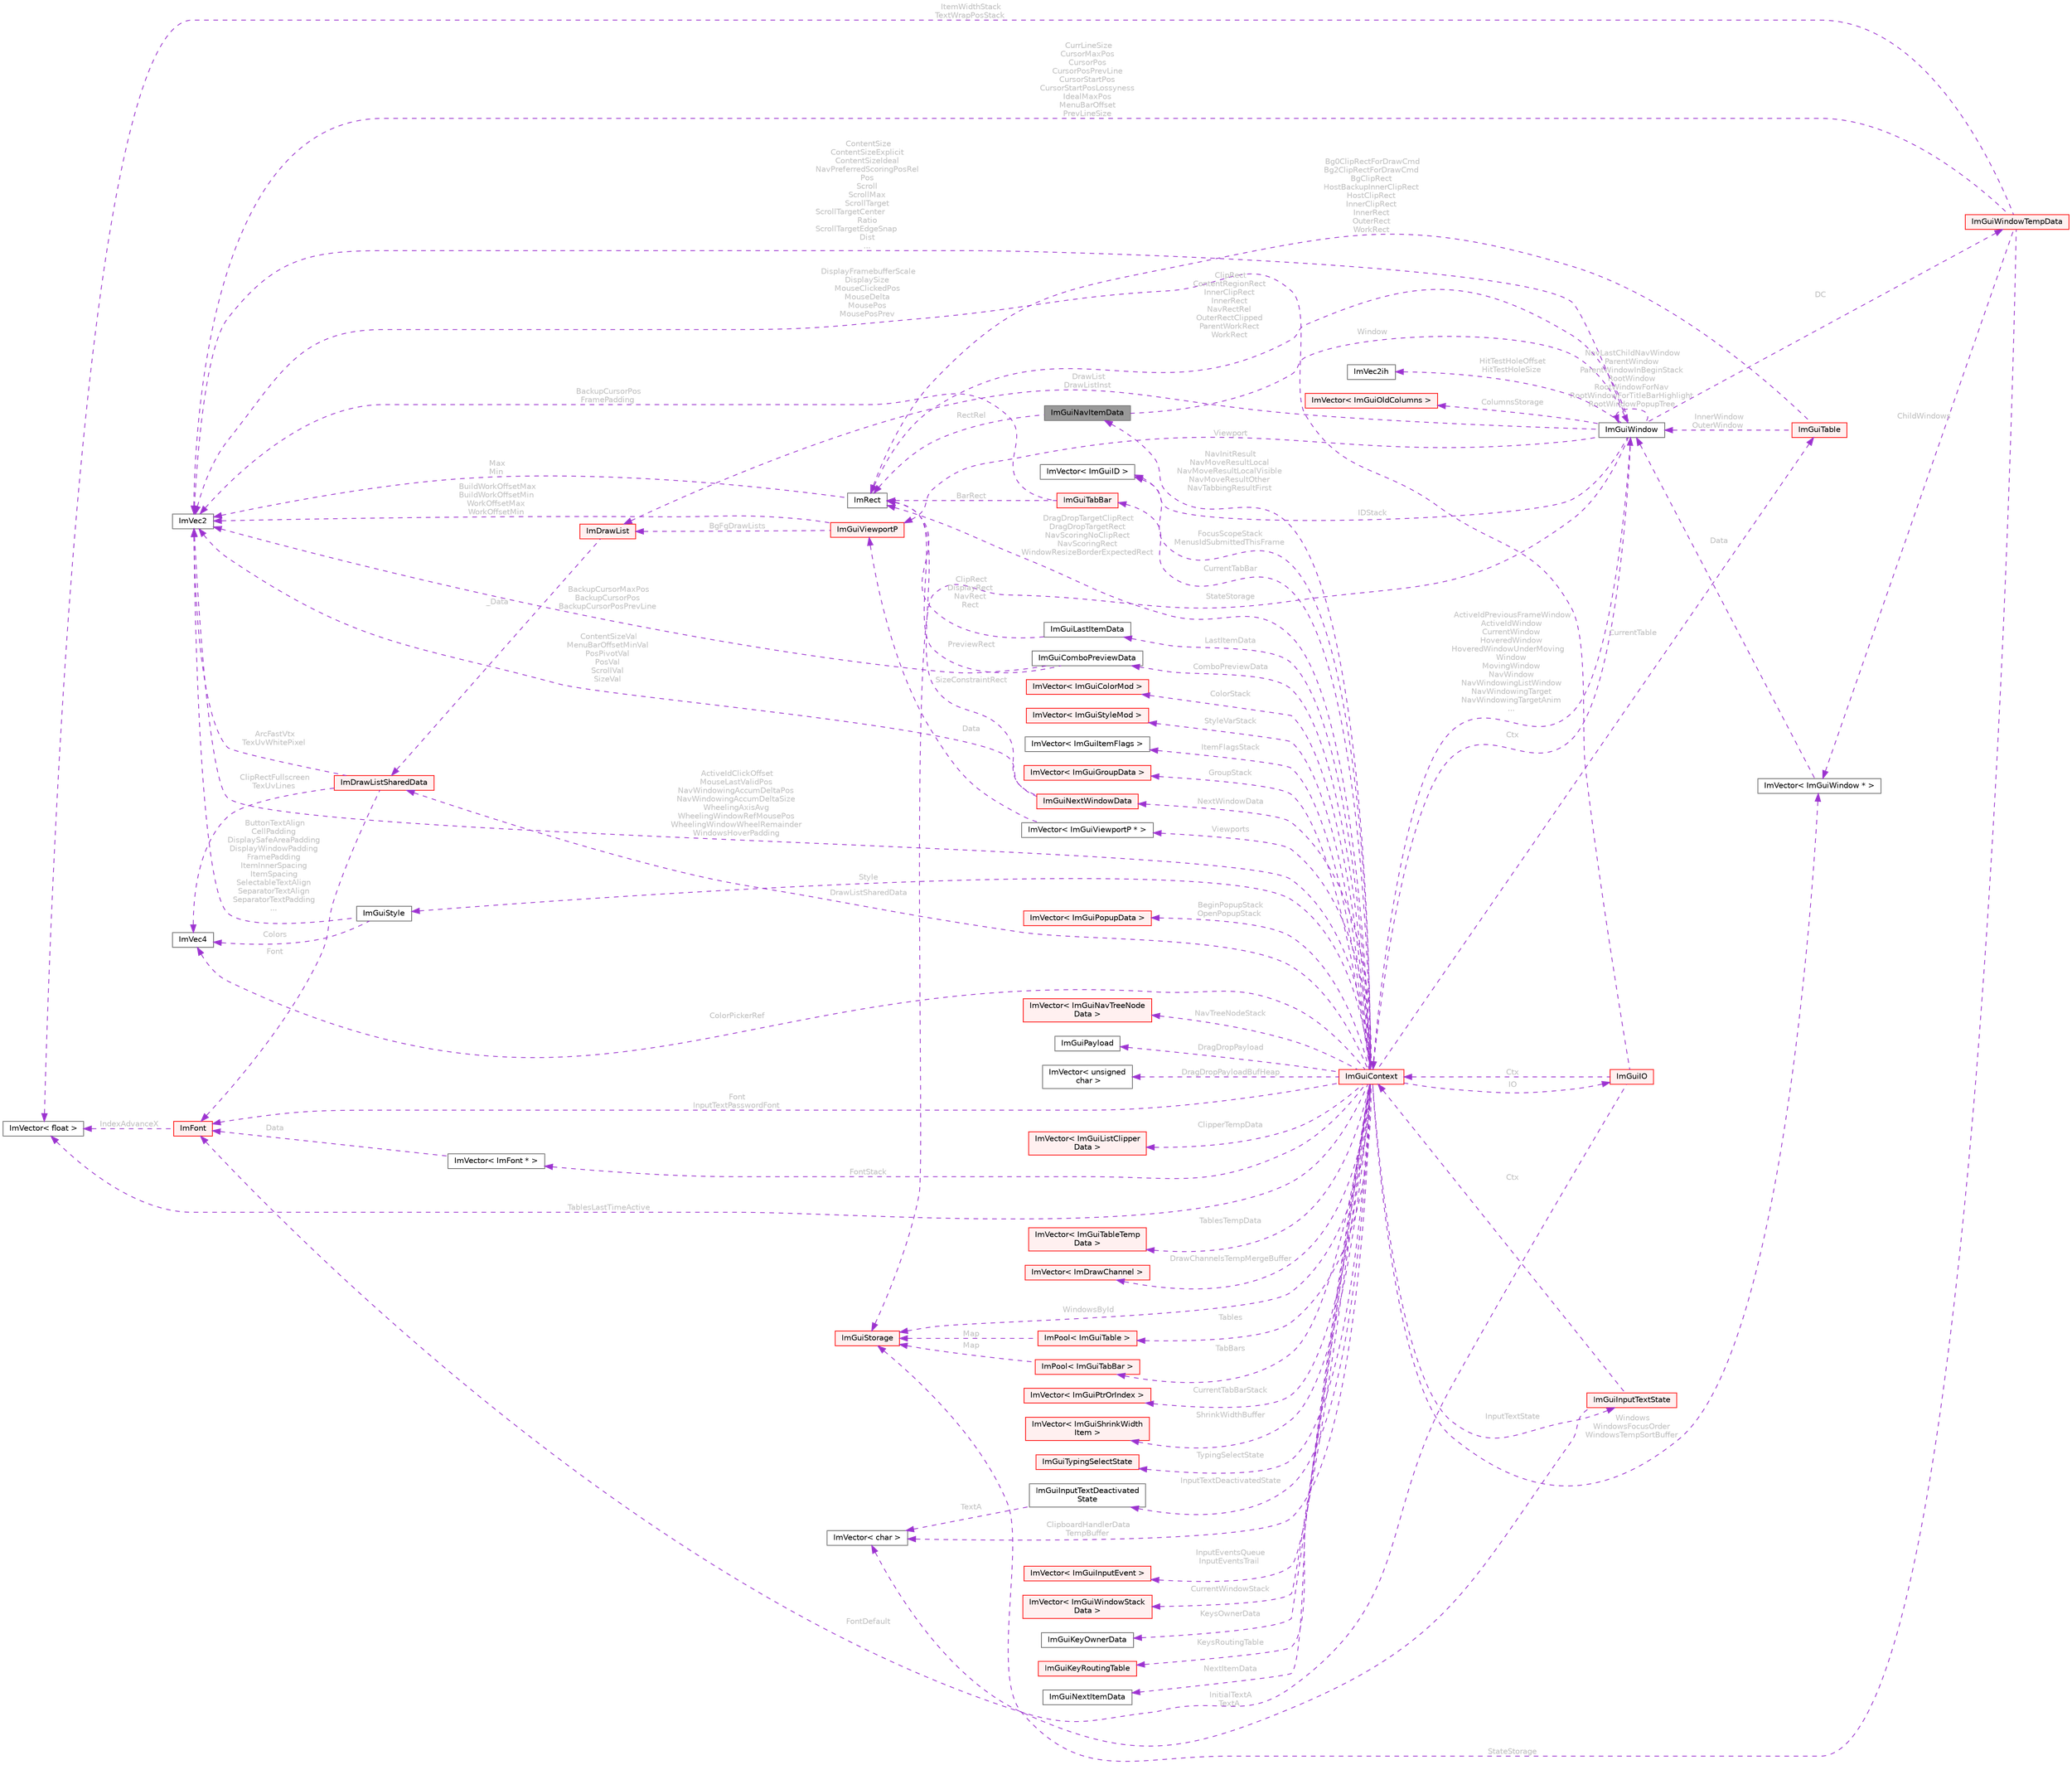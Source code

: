 digraph "ImGuiNavItemData"
{
 // LATEX_PDF_SIZE
  bgcolor="transparent";
  edge [fontname=Helvetica,fontsize=10,labelfontname=Helvetica,labelfontsize=10];
  node [fontname=Helvetica,fontsize=10,shape=box,height=0.2,width=0.4];
  rankdir="LR";
  Node1 [id="Node000001",label="ImGuiNavItemData",height=0.2,width=0.4,color="gray40", fillcolor="grey60", style="filled", fontcolor="black",tooltip=" "];
  Node2 -> Node1 [id="edge1_Node000001_Node000002",dir="back",color="darkorchid3",style="dashed",tooltip=" ",label=" Window",fontcolor="grey" ];
  Node2 [id="Node000002",label="ImGuiWindow",height=0.2,width=0.4,color="gray40", fillcolor="white", style="filled",URL="$struct_im_gui_window.html",tooltip=" "];
  Node3 -> Node2 [id="edge2_Node000002_Node000003",dir="back",color="darkorchid3",style="dashed",tooltip=" ",label=" Ctx",fontcolor="grey" ];
  Node3 [id="Node000003",label="ImGuiContext",height=0.2,width=0.4,color="red", fillcolor="#FFF0F0", style="filled",URL="$struct_im_gui_context.html",tooltip=" "];
  Node4 -> Node3 [id="edge3_Node000003_Node000004",dir="back",color="darkorchid3",style="dashed",tooltip=" ",label=" IO",fontcolor="grey" ];
  Node4 [id="Node000004",label="ImGuiIO",height=0.2,width=0.4,color="red", fillcolor="#FFF0F0", style="filled",URL="$struct_im_gui_i_o.html",tooltip=" "];
  Node5 -> Node4 [id="edge4_Node000004_Node000005",dir="back",color="darkorchid3",style="dashed",tooltip=" ",label=" DisplayFramebufferScale\nDisplaySize\nMouseClickedPos\nMouseDelta\nMousePos\nMousePosPrev",fontcolor="grey" ];
  Node5 [id="Node000005",label="ImVec2",height=0.2,width=0.4,color="gray40", fillcolor="white", style="filled",URL="$struct_im_vec2.html",tooltip=" "];
  Node8 -> Node4 [id="edge5_Node000004_Node000008",dir="back",color="darkorchid3",style="dashed",tooltip=" ",label=" FontDefault",fontcolor="grey" ];
  Node8 [id="Node000008",label="ImFont",height=0.2,width=0.4,color="red", fillcolor="#FFF0F0", style="filled",URL="$struct_im_font.html",tooltip=" "];
  Node9 -> Node8 [id="edge6_Node000008_Node000009",dir="back",color="darkorchid3",style="dashed",tooltip=" ",label=" IndexAdvanceX",fontcolor="grey" ];
  Node9 [id="Node000009",label="ImVector\< float \>",height=0.2,width=0.4,color="gray40", fillcolor="white", style="filled",URL="$struct_im_vector.html",tooltip=" "];
  Node3 -> Node4 [id="edge7_Node000004_Node000003",dir="back",color="darkorchid3",style="dashed",tooltip=" ",label=" Ctx",fontcolor="grey" ];
  Node20 -> Node3 [id="edge8_Node000003_Node000020",dir="back",color="darkorchid3",style="dashed",tooltip=" ",label=" Style",fontcolor="grey" ];
  Node20 [id="Node000020",label="ImGuiStyle",height=0.2,width=0.4,color="gray40", fillcolor="white", style="filled",URL="$struct_im_gui_style.html",tooltip=" "];
  Node5 -> Node20 [id="edge9_Node000020_Node000005",dir="back",color="darkorchid3",style="dashed",tooltip=" ",label=" ButtonTextAlign\nCellPadding\nDisplaySafeAreaPadding\nDisplayWindowPadding\nFramePadding\nItemInnerSpacing\nItemSpacing\nSelectableTextAlign\nSeparatorTextAlign\nSeparatorTextPadding\n...",fontcolor="grey" ];
  Node17 -> Node20 [id="edge10_Node000020_Node000017",dir="back",color="darkorchid3",style="dashed",tooltip=" ",label=" Colors",fontcolor="grey" ];
  Node17 [id="Node000017",label="ImVec4",height=0.2,width=0.4,color="gray40", fillcolor="white", style="filled",URL="$struct_im_vec4.html",tooltip=" "];
  Node8 -> Node3 [id="edge11_Node000003_Node000008",dir="back",color="darkorchid3",style="dashed",tooltip=" ",label=" Font\nInputTextPasswordFont",fontcolor="grey" ];
  Node21 -> Node3 [id="edge12_Node000003_Node000021",dir="back",color="darkorchid3",style="dashed",tooltip=" ",label=" DrawListSharedData",fontcolor="grey" ];
  Node21 [id="Node000021",label="ImDrawListSharedData",height=0.2,width=0.4,color="red", fillcolor="#FFF0F0", style="filled",URL="$struct_im_draw_list_shared_data.html",tooltip=" "];
  Node5 -> Node21 [id="edge13_Node000021_Node000005",dir="back",color="darkorchid3",style="dashed",tooltip=" ",label=" ArcFastVtx\nTexUvWhitePixel",fontcolor="grey" ];
  Node8 -> Node21 [id="edge14_Node000021_Node000008",dir="back",color="darkorchid3",style="dashed",tooltip=" ",label=" Font",fontcolor="grey" ];
  Node17 -> Node21 [id="edge15_Node000021_Node000017",dir="back",color="darkorchid3",style="dashed",tooltip=" ",label=" ClipRectFullscreen\nTexUvLines",fontcolor="grey" ];
  Node23 -> Node3 [id="edge16_Node000003_Node000023",dir="back",color="darkorchid3",style="dashed",tooltip=" ",label=" InputEventsQueue\nInputEventsTrail",fontcolor="grey" ];
  Node23 [id="Node000023",label="ImVector\< ImGuiInputEvent \>",height=0.2,width=0.4,color="red", fillcolor="#FFF0F0", style="filled",URL="$struct_im_vector.html",tooltip=" "];
  Node31 -> Node3 [id="edge17_Node000003_Node000031",dir="back",color="darkorchid3",style="dashed",tooltip=" ",label=" Windows\nWindowsFocusOrder\nWindowsTempSortBuffer",fontcolor="grey" ];
  Node31 [id="Node000031",label="ImVector\< ImGuiWindow * \>",height=0.2,width=0.4,color="gray40", fillcolor="white", style="filled",URL="$struct_im_vector.html",tooltip=" "];
  Node2 -> Node31 [id="edge18_Node000031_Node000002",dir="back",color="darkorchid3",style="dashed",tooltip=" ",label=" Data",fontcolor="grey" ];
  Node32 -> Node3 [id="edge19_Node000003_Node000032",dir="back",color="darkorchid3",style="dashed",tooltip=" ",label=" CurrentWindowStack",fontcolor="grey" ];
  Node32 [id="Node000032",label="ImVector\< ImGuiWindowStack\lData \>",height=0.2,width=0.4,color="red", fillcolor="#FFF0F0", style="filled",URL="$struct_im_vector.html",tooltip=" "];
  Node37 -> Node3 [id="edge20_Node000003_Node000037",dir="back",color="darkorchid3",style="dashed",tooltip=" ",label=" WindowsById",fontcolor="grey" ];
  Node37 [id="Node000037",label="ImGuiStorage",height=0.2,width=0.4,color="red", fillcolor="#FFF0F0", style="filled",URL="$struct_im_gui_storage.html",tooltip=" "];
  Node5 -> Node3 [id="edge21_Node000003_Node000005",dir="back",color="darkorchid3",style="dashed",tooltip=" ",label=" ActiveIdClickOffset\nMouseLastValidPos\nNavWindowingAccumDeltaPos\nNavWindowingAccumDeltaSize\nWheelingAxisAvg\nWheelingWindowRefMousePos\nWheelingWindowWheelRemainder\nWindowsHoverPadding",fontcolor="grey" ];
  Node2 -> Node3 [id="edge22_Node000003_Node000002",dir="back",color="darkorchid3",style="dashed",tooltip=" ",label=" ActiveIdPreviousFrameWindow\nActiveIdWindow\nCurrentWindow\nHoveredWindow\nHoveredWindowUnderMoving\lWindow\nMovingWindow\nNavWindow\nNavWindowingListWindow\nNavWindowingTarget\nNavWindowingTargetAnim\n...",fontcolor="grey" ];
  Node40 -> Node3 [id="edge23_Node000003_Node000040",dir="back",color="darkorchid3",style="dashed",tooltip=" ",label=" KeysOwnerData",fontcolor="grey" ];
  Node40 [id="Node000040",label="ImGuiKeyOwnerData",height=0.2,width=0.4,color="gray40", fillcolor="white", style="filled",URL="$struct_im_gui_key_owner_data.html",tooltip=" "];
  Node41 -> Node3 [id="edge24_Node000003_Node000041",dir="back",color="darkorchid3",style="dashed",tooltip=" ",label=" KeysRoutingTable",fontcolor="grey" ];
  Node41 [id="Node000041",label="ImGuiKeyRoutingTable",height=0.2,width=0.4,color="red", fillcolor="#FFF0F0", style="filled",URL="$struct_im_gui_key_routing_table.html",tooltip=" "];
  Node44 -> Node3 [id="edge25_Node000003_Node000044",dir="back",color="darkorchid3",style="dashed",tooltip=" ",label=" NextItemData",fontcolor="grey" ];
  Node44 [id="Node000044",label="ImGuiNextItemData",height=0.2,width=0.4,color="gray40", fillcolor="white", style="filled",URL="$struct_im_gui_next_item_data.html",tooltip=" "];
  Node34 -> Node3 [id="edge26_Node000003_Node000034",dir="back",color="darkorchid3",style="dashed",tooltip=" ",label=" LastItemData",fontcolor="grey" ];
  Node34 [id="Node000034",label="ImGuiLastItemData",height=0.2,width=0.4,color="gray40", fillcolor="white", style="filled",URL="$struct_im_gui_last_item_data.html",tooltip=" "];
  Node35 -> Node34 [id="edge27_Node000034_Node000035",dir="back",color="darkorchid3",style="dashed",tooltip=" ",label=" ClipRect\nDisplayRect\nNavRect\nRect",fontcolor="grey" ];
  Node35 [id="Node000035",label="ImRect",height=0.2,width=0.4,color="gray40", fillcolor="white", style="filled",URL="$struct_im_rect.html",tooltip=" "];
  Node5 -> Node35 [id="edge28_Node000035_Node000005",dir="back",color="darkorchid3",style="dashed",tooltip=" ",label=" Max\nMin",fontcolor="grey" ];
  Node45 -> Node3 [id="edge29_Node000003_Node000045",dir="back",color="darkorchid3",style="dashed",tooltip=" ",label=" NextWindowData",fontcolor="grey" ];
  Node45 [id="Node000045",label="ImGuiNextWindowData",height=0.2,width=0.4,color="red", fillcolor="#FFF0F0", style="filled",URL="$struct_im_gui_next_window_data.html",tooltip=" "];
  Node5 -> Node45 [id="edge30_Node000045_Node000005",dir="back",color="darkorchid3",style="dashed",tooltip=" ",label=" ContentSizeVal\nMenuBarOffsetMinVal\nPosPivotVal\nPosVal\nScrollVal\nSizeVal",fontcolor="grey" ];
  Node35 -> Node45 [id="edge31_Node000045_Node000035",dir="back",color="darkorchid3",style="dashed",tooltip=" ",label=" SizeConstraintRect",fontcolor="grey" ];
  Node47 -> Node3 [id="edge32_Node000003_Node000047",dir="back",color="darkorchid3",style="dashed",tooltip=" ",label=" ColorStack",fontcolor="grey" ];
  Node47 [id="Node000047",label="ImVector\< ImGuiColorMod \>",height=0.2,width=0.4,color="red", fillcolor="#FFF0F0", style="filled",URL="$struct_im_vector.html",tooltip=" "];
  Node49 -> Node3 [id="edge33_Node000003_Node000049",dir="back",color="darkorchid3",style="dashed",tooltip=" ",label=" StyleVarStack",fontcolor="grey" ];
  Node49 [id="Node000049",label="ImVector\< ImGuiStyleMod \>",height=0.2,width=0.4,color="red", fillcolor="#FFF0F0", style="filled",URL="$struct_im_vector.html",tooltip=" "];
  Node7 -> Node3 [id="edge34_Node000003_Node000007",dir="back",color="darkorchid3",style="dashed",tooltip=" ",label=" FontStack",fontcolor="grey" ];
  Node7 [id="Node000007",label="ImVector\< ImFont * \>",height=0.2,width=0.4,color="gray40", fillcolor="white", style="filled",URL="$struct_im_vector.html",tooltip=" "];
  Node8 -> Node7 [id="edge35_Node000007_Node000008",dir="back",color="darkorchid3",style="dashed",tooltip=" ",label=" Data",fontcolor="grey" ];
  Node51 -> Node3 [id="edge36_Node000003_Node000051",dir="back",color="darkorchid3",style="dashed",tooltip=" ",label=" FocusScopeStack\nMenusIdSubmittedThisFrame",fontcolor="grey" ];
  Node51 [id="Node000051",label="ImVector\< ImGuiID \>",height=0.2,width=0.4,color="gray40", fillcolor="white", style="filled",URL="$struct_im_vector.html",tooltip=" "];
  Node52 -> Node3 [id="edge37_Node000003_Node000052",dir="back",color="darkorchid3",style="dashed",tooltip=" ",label=" ItemFlagsStack",fontcolor="grey" ];
  Node52 [id="Node000052",label="ImVector\< ImGuiItemFlags \>",height=0.2,width=0.4,color="gray40", fillcolor="white", style="filled",URL="$struct_im_vector.html",tooltip=" "];
  Node53 -> Node3 [id="edge38_Node000003_Node000053",dir="back",color="darkorchid3",style="dashed",tooltip=" ",label=" GroupStack",fontcolor="grey" ];
  Node53 [id="Node000053",label="ImVector\< ImGuiGroupData \>",height=0.2,width=0.4,color="red", fillcolor="#FFF0F0", style="filled",URL="$struct_im_vector.html",tooltip=" "];
  Node56 -> Node3 [id="edge39_Node000003_Node000056",dir="back",color="darkorchid3",style="dashed",tooltip=" ",label=" BeginPopupStack\nOpenPopupStack",fontcolor="grey" ];
  Node56 [id="Node000056",label="ImVector\< ImGuiPopupData \>",height=0.2,width=0.4,color="red", fillcolor="#FFF0F0", style="filled",URL="$struct_im_vector.html",tooltip=" "];
  Node58 -> Node3 [id="edge40_Node000003_Node000058",dir="back",color="darkorchid3",style="dashed",tooltip=" ",label=" NavTreeNodeStack",fontcolor="grey" ];
  Node58 [id="Node000058",label="ImVector\< ImGuiNavTreeNode\lData \>",height=0.2,width=0.4,color="red", fillcolor="#FFF0F0", style="filled",URL="$struct_im_vector.html",tooltip=" "];
  Node60 -> Node3 [id="edge41_Node000003_Node000060",dir="back",color="darkorchid3",style="dashed",tooltip=" ",label=" Viewports",fontcolor="grey" ];
  Node60 [id="Node000060",label="ImVector\< ImGuiViewportP * \>",height=0.2,width=0.4,color="gray40", fillcolor="white", style="filled",URL="$struct_im_vector.html",tooltip=" "];
  Node61 -> Node60 [id="edge42_Node000060_Node000061",dir="back",color="darkorchid3",style="dashed",tooltip=" ",label=" Data",fontcolor="grey" ];
  Node61 [id="Node000061",label="ImGuiViewportP",height=0.2,width=0.4,color="red", fillcolor="#FFF0F0", style="filled",URL="$struct_im_gui_viewport_p.html",tooltip=" "];
  Node63 -> Node61 [id="edge43_Node000061_Node000063",dir="back",color="darkorchid3",style="dashed",tooltip=" ",label=" BgFgDrawLists",fontcolor="grey" ];
  Node63 [id="Node000063",label="ImDrawList",height=0.2,width=0.4,color="red", fillcolor="#FFF0F0", style="filled",URL="$struct_im_draw_list.html",tooltip=" "];
  Node21 -> Node63 [id="edge44_Node000063_Node000021",dir="back",color="darkorchid3",style="dashed",tooltip=" ",label=" _Data",fontcolor="grey" ];
  Node5 -> Node61 [id="edge45_Node000061_Node000005",dir="back",color="darkorchid3",style="dashed",tooltip=" ",label=" BuildWorkOffsetMax\nBuildWorkOffsetMin\nWorkOffsetMax\nWorkOffsetMin",fontcolor="grey" ];
  Node1 -> Node3 [id="edge46_Node000003_Node000001",dir="back",color="darkorchid3",style="dashed",tooltip=" ",label=" NavInitResult\nNavMoveResultLocal\nNavMoveResultLocalVisible\nNavMoveResultOther\nNavTabbingResultFirst",fontcolor="grey" ];
  Node35 -> Node3 [id="edge47_Node000003_Node000035",dir="back",color="darkorchid3",style="dashed",tooltip=" ",label=" DragDropTargetClipRect\nDragDropTargetRect\nNavScoringNoClipRect\nNavScoringRect\nWindowResizeBorderExpectedRect",fontcolor="grey" ];
  Node78 -> Node3 [id="edge48_Node000003_Node000078",dir="back",color="darkorchid3",style="dashed",tooltip=" ",label=" DragDropPayload",fontcolor="grey" ];
  Node78 [id="Node000078",label="ImGuiPayload",height=0.2,width=0.4,color="gray40", fillcolor="white", style="filled",URL="$struct_im_gui_payload.html",tooltip=" "];
  Node79 -> Node3 [id="edge49_Node000003_Node000079",dir="back",color="darkorchid3",style="dashed",tooltip=" ",label=" DragDropPayloadBufHeap",fontcolor="grey" ];
  Node79 [id="Node000079",label="ImVector\< unsigned\l char \>",height=0.2,width=0.4,color="gray40", fillcolor="white", style="filled",URL="$struct_im_vector.html",tooltip=" "];
  Node80 -> Node3 [id="edge50_Node000003_Node000080",dir="back",color="darkorchid3",style="dashed",tooltip=" ",label=" ClipperTempData",fontcolor="grey" ];
  Node80 [id="Node000080",label="ImVector\< ImGuiListClipper\lData \>",height=0.2,width=0.4,color="red", fillcolor="#FFF0F0", style="filled",URL="$struct_im_vector.html",tooltip=" "];
  Node85 -> Node3 [id="edge51_Node000003_Node000085",dir="back",color="darkorchid3",style="dashed",tooltip=" ",label=" CurrentTable",fontcolor="grey" ];
  Node85 [id="Node000085",label="ImGuiTable",height=0.2,width=0.4,color="red", fillcolor="#FFF0F0", style="filled",URL="$struct_im_gui_table.html",tooltip=" "];
  Node35 -> Node85 [id="edge52_Node000085_Node000035",dir="back",color="darkorchid3",style="dashed",tooltip=" ",label=" Bg0ClipRectForDrawCmd\nBg2ClipRectForDrawCmd\nBgClipRect\nHostBackupInnerClipRect\nHostClipRect\nInnerClipRect\nInnerRect\nOuterRect\nWorkRect",fontcolor="grey" ];
  Node2 -> Node85 [id="edge53_Node000085_Node000002",dir="back",color="darkorchid3",style="dashed",tooltip=" ",label=" InnerWindow\nOuterWindow",fontcolor="grey" ];
  Node99 -> Node3 [id="edge54_Node000003_Node000099",dir="back",color="darkorchid3",style="dashed",tooltip=" ",label=" TablesTempData",fontcolor="grey" ];
  Node99 [id="Node000099",label="ImVector\< ImGuiTableTemp\lData \>",height=0.2,width=0.4,color="red", fillcolor="#FFF0F0", style="filled",URL="$struct_im_vector.html",tooltip=" "];
  Node100 -> Node3 [id="edge55_Node000003_Node000100",dir="back",color="darkorchid3",style="dashed",tooltip=" ",label=" Tables",fontcolor="grey" ];
  Node100 [id="Node000100",label="ImPool\< ImGuiTable \>",height=0.2,width=0.4,color="red", fillcolor="#FFF0F0", style="filled",URL="$struct_im_pool.html",tooltip=" "];
  Node37 -> Node100 [id="edge56_Node000100_Node000037",dir="back",color="darkorchid3",style="dashed",tooltip=" ",label=" Map",fontcolor="grey" ];
  Node9 -> Node3 [id="edge57_Node000003_Node000009",dir="back",color="darkorchid3",style="dashed",tooltip=" ",label=" TablesLastTimeActive",fontcolor="grey" ];
  Node73 -> Node3 [id="edge58_Node000003_Node000073",dir="back",color="darkorchid3",style="dashed",tooltip=" ",label=" DrawChannelsTempMergeBuffer",fontcolor="grey" ];
  Node73 [id="Node000073",label="ImVector\< ImDrawChannel \>",height=0.2,width=0.4,color="red", fillcolor="#FFF0F0", style="filled",URL="$struct_im_vector.html",tooltip=" "];
  Node102 -> Node3 [id="edge59_Node000003_Node000102",dir="back",color="darkorchid3",style="dashed",tooltip=" ",label=" CurrentTabBar",fontcolor="grey" ];
  Node102 [id="Node000102",label="ImGuiTabBar",height=0.2,width=0.4,color="red", fillcolor="#FFF0F0", style="filled",URL="$struct_im_gui_tab_bar.html",tooltip=" "];
  Node35 -> Node102 [id="edge60_Node000102_Node000035",dir="back",color="darkorchid3",style="dashed",tooltip=" ",label=" BarRect",fontcolor="grey" ];
  Node5 -> Node102 [id="edge61_Node000102_Node000005",dir="back",color="darkorchid3",style="dashed",tooltip=" ",label=" BackupCursorPos\nFramePadding",fontcolor="grey" ];
  Node105 -> Node3 [id="edge62_Node000003_Node000105",dir="back",color="darkorchid3",style="dashed",tooltip=" ",label=" TabBars",fontcolor="grey" ];
  Node105 [id="Node000105",label="ImPool\< ImGuiTabBar \>",height=0.2,width=0.4,color="red", fillcolor="#FFF0F0", style="filled",URL="$struct_im_pool.html",tooltip=" "];
  Node37 -> Node105 [id="edge63_Node000105_Node000037",dir="back",color="darkorchid3",style="dashed",tooltip=" ",label=" Map",fontcolor="grey" ];
  Node107 -> Node3 [id="edge64_Node000003_Node000107",dir="back",color="darkorchid3",style="dashed",tooltip=" ",label=" CurrentTabBarStack",fontcolor="grey" ];
  Node107 [id="Node000107",label="ImVector\< ImGuiPtrOrIndex \>",height=0.2,width=0.4,color="red", fillcolor="#FFF0F0", style="filled",URL="$struct_im_vector.html",tooltip=" "];
  Node109 -> Node3 [id="edge65_Node000003_Node000109",dir="back",color="darkorchid3",style="dashed",tooltip=" ",label=" ShrinkWidthBuffer",fontcolor="grey" ];
  Node109 [id="Node000109",label="ImVector\< ImGuiShrinkWidth\lItem \>",height=0.2,width=0.4,color="red", fillcolor="#FFF0F0", style="filled",URL="$struct_im_vector.html",tooltip=" "];
  Node111 -> Node3 [id="edge66_Node000003_Node000111",dir="back",color="darkorchid3",style="dashed",tooltip=" ",label=" InputTextState",fontcolor="grey" ];
  Node111 [id="Node000111",label="ImGuiInputTextState",height=0.2,width=0.4,color="red", fillcolor="#FFF0F0", style="filled",URL="$struct_im_gui_input_text_state.html",tooltip=" "];
  Node3 -> Node111 [id="edge67_Node000111_Node000003",dir="back",color="darkorchid3",style="dashed",tooltip=" ",label=" Ctx",fontcolor="grey" ];
  Node93 -> Node111 [id="edge68_Node000111_Node000093",dir="back",color="darkorchid3",style="dashed",tooltip=" ",label=" InitialTextA\nTextA",fontcolor="grey" ];
  Node93 [id="Node000093",label="ImVector\< char \>",height=0.2,width=0.4,color="gray40", fillcolor="white", style="filled",URL="$struct_im_vector.html",tooltip=" "];
  Node115 -> Node3 [id="edge69_Node000003_Node000115",dir="back",color="darkorchid3",style="dashed",tooltip=" ",label=" InputTextDeactivatedState",fontcolor="grey" ];
  Node115 [id="Node000115",label="ImGuiInputTextDeactivated\lState",height=0.2,width=0.4,color="gray40", fillcolor="white", style="filled",URL="$struct_im_gui_input_text_deactivated_state.html",tooltip=" "];
  Node93 -> Node115 [id="edge70_Node000115_Node000093",dir="back",color="darkorchid3",style="dashed",tooltip=" ",label=" TextA",fontcolor="grey" ];
  Node17 -> Node3 [id="edge71_Node000003_Node000017",dir="back",color="darkorchid3",style="dashed",tooltip=" ",label=" ColorPickerRef",fontcolor="grey" ];
  Node116 -> Node3 [id="edge72_Node000003_Node000116",dir="back",color="darkorchid3",style="dashed",tooltip=" ",label=" ComboPreviewData",fontcolor="grey" ];
  Node116 [id="Node000116",label="ImGuiComboPreviewData",height=0.2,width=0.4,color="gray40", fillcolor="white", style="filled",URL="$struct_im_gui_combo_preview_data.html",tooltip=" "];
  Node35 -> Node116 [id="edge73_Node000116_Node000035",dir="back",color="darkorchid3",style="dashed",tooltip=" ",label=" PreviewRect",fontcolor="grey" ];
  Node5 -> Node116 [id="edge74_Node000116_Node000005",dir="back",color="darkorchid3",style="dashed",tooltip=" ",label=" BackupCursorMaxPos\nBackupCursorPos\nBackupCursorPosPrevLine",fontcolor="grey" ];
  Node93 -> Node3 [id="edge75_Node000003_Node000093",dir="back",color="darkorchid3",style="dashed",tooltip=" ",label=" ClipboardHandlerData\nTempBuffer",fontcolor="grey" ];
  Node117 -> Node3 [id="edge76_Node000003_Node000117",dir="back",color="darkorchid3",style="dashed",tooltip=" ",label=" TypingSelectState",fontcolor="grey" ];
  Node117 [id="Node000117",label="ImGuiTypingSelectState",height=0.2,width=0.4,color="red", fillcolor="#FFF0F0", style="filled",URL="$struct_im_gui_typing_select_state.html",tooltip=" "];
  Node61 -> Node2 [id="edge77_Node000002_Node000061",dir="back",color="darkorchid3",style="dashed",tooltip=" ",label=" Viewport",fontcolor="grey" ];
  Node5 -> Node2 [id="edge78_Node000002_Node000005",dir="back",color="darkorchid3",style="dashed",tooltip=" ",label=" ContentSize\nContentSizeExplicit\nContentSizeIdeal\nNavPreferredScoringPosRel\nPos\nScroll\nScrollMax\nScrollTarget\nScrollTargetCenter\lRatio\nScrollTargetEdgeSnap\lDist\n...",fontcolor="grey" ];
  Node51 -> Node2 [id="edge79_Node000002_Node000051",dir="back",color="darkorchid3",style="dashed",tooltip=" ",label=" IDStack",fontcolor="grey" ];
  Node134 -> Node2 [id="edge80_Node000002_Node000134",dir="back",color="darkorchid3",style="dashed",tooltip=" ",label=" DC",fontcolor="grey" ];
  Node134 [id="Node000134",label="ImGuiWindowTempData",height=0.2,width=0.4,color="red", fillcolor="#FFF0F0", style="filled",URL="$struct_im_gui_window_temp_data.html",tooltip=" "];
  Node5 -> Node134 [id="edge81_Node000134_Node000005",dir="back",color="darkorchid3",style="dashed",tooltip=" ",label=" CurrLineSize\nCursorMaxPos\nCursorPos\nCursorPosPrevLine\nCursorStartPos\nCursorStartPosLossyness\nIdealMaxPos\nMenuBarOffset\nPrevLineSize",fontcolor="grey" ];
  Node31 -> Node134 [id="edge82_Node000134_Node000031",dir="back",color="darkorchid3",style="dashed",tooltip=" ",label=" ChildWindows",fontcolor="grey" ];
  Node37 -> Node134 [id="edge83_Node000134_Node000037",dir="back",color="darkorchid3",style="dashed",tooltip=" ",label=" StateStorage",fontcolor="grey" ];
  Node9 -> Node134 [id="edge84_Node000134_Node000009",dir="back",color="darkorchid3",style="dashed",tooltip=" ",label=" ItemWidthStack\nTextWrapPosStack",fontcolor="grey" ];
  Node35 -> Node2 [id="edge85_Node000002_Node000035",dir="back",color="darkorchid3",style="dashed",tooltip=" ",label=" ClipRect\nContentRegionRect\nInnerClipRect\nInnerRect\nNavRectRel\nOuterRectClipped\nParentWorkRect\nWorkRect",fontcolor="grey" ];
  Node139 -> Node2 [id="edge86_Node000002_Node000139",dir="back",color="darkorchid3",style="dashed",tooltip=" ",label=" HitTestHoleOffset\nHitTestHoleSize",fontcolor="grey" ];
  Node139 [id="Node000139",label="ImVec2ih",height=0.2,width=0.4,color="gray40", fillcolor="white", style="filled",URL="$struct_im_vec2ih.html",tooltip=" "];
  Node37 -> Node2 [id="edge87_Node000002_Node000037",dir="back",color="darkorchid3",style="dashed",tooltip=" ",label=" StateStorage",fontcolor="grey" ];
  Node140 -> Node2 [id="edge88_Node000002_Node000140",dir="back",color="darkorchid3",style="dashed",tooltip=" ",label=" ColumnsStorage",fontcolor="grey" ];
  Node140 [id="Node000140",label="ImVector\< ImGuiOldColumns \>",height=0.2,width=0.4,color="red", fillcolor="#FFF0F0", style="filled",URL="$struct_im_vector.html",tooltip=" "];
  Node63 -> Node2 [id="edge89_Node000002_Node000063",dir="back",color="darkorchid3",style="dashed",tooltip=" ",label=" DrawList\nDrawListInst",fontcolor="grey" ];
  Node2 -> Node2 [id="edge90_Node000002_Node000002",dir="back",color="darkorchid3",style="dashed",tooltip=" ",label=" NavLastChildNavWindow\nParentWindow\nParentWindowInBeginStack\nRootWindow\nRootWindowForNav\nRootWindowForTitleBarHighlight\nRootWindowPopupTree",fontcolor="grey" ];
  Node35 -> Node1 [id="edge91_Node000001_Node000035",dir="back",color="darkorchid3",style="dashed",tooltip=" ",label=" RectRel",fontcolor="grey" ];
}
